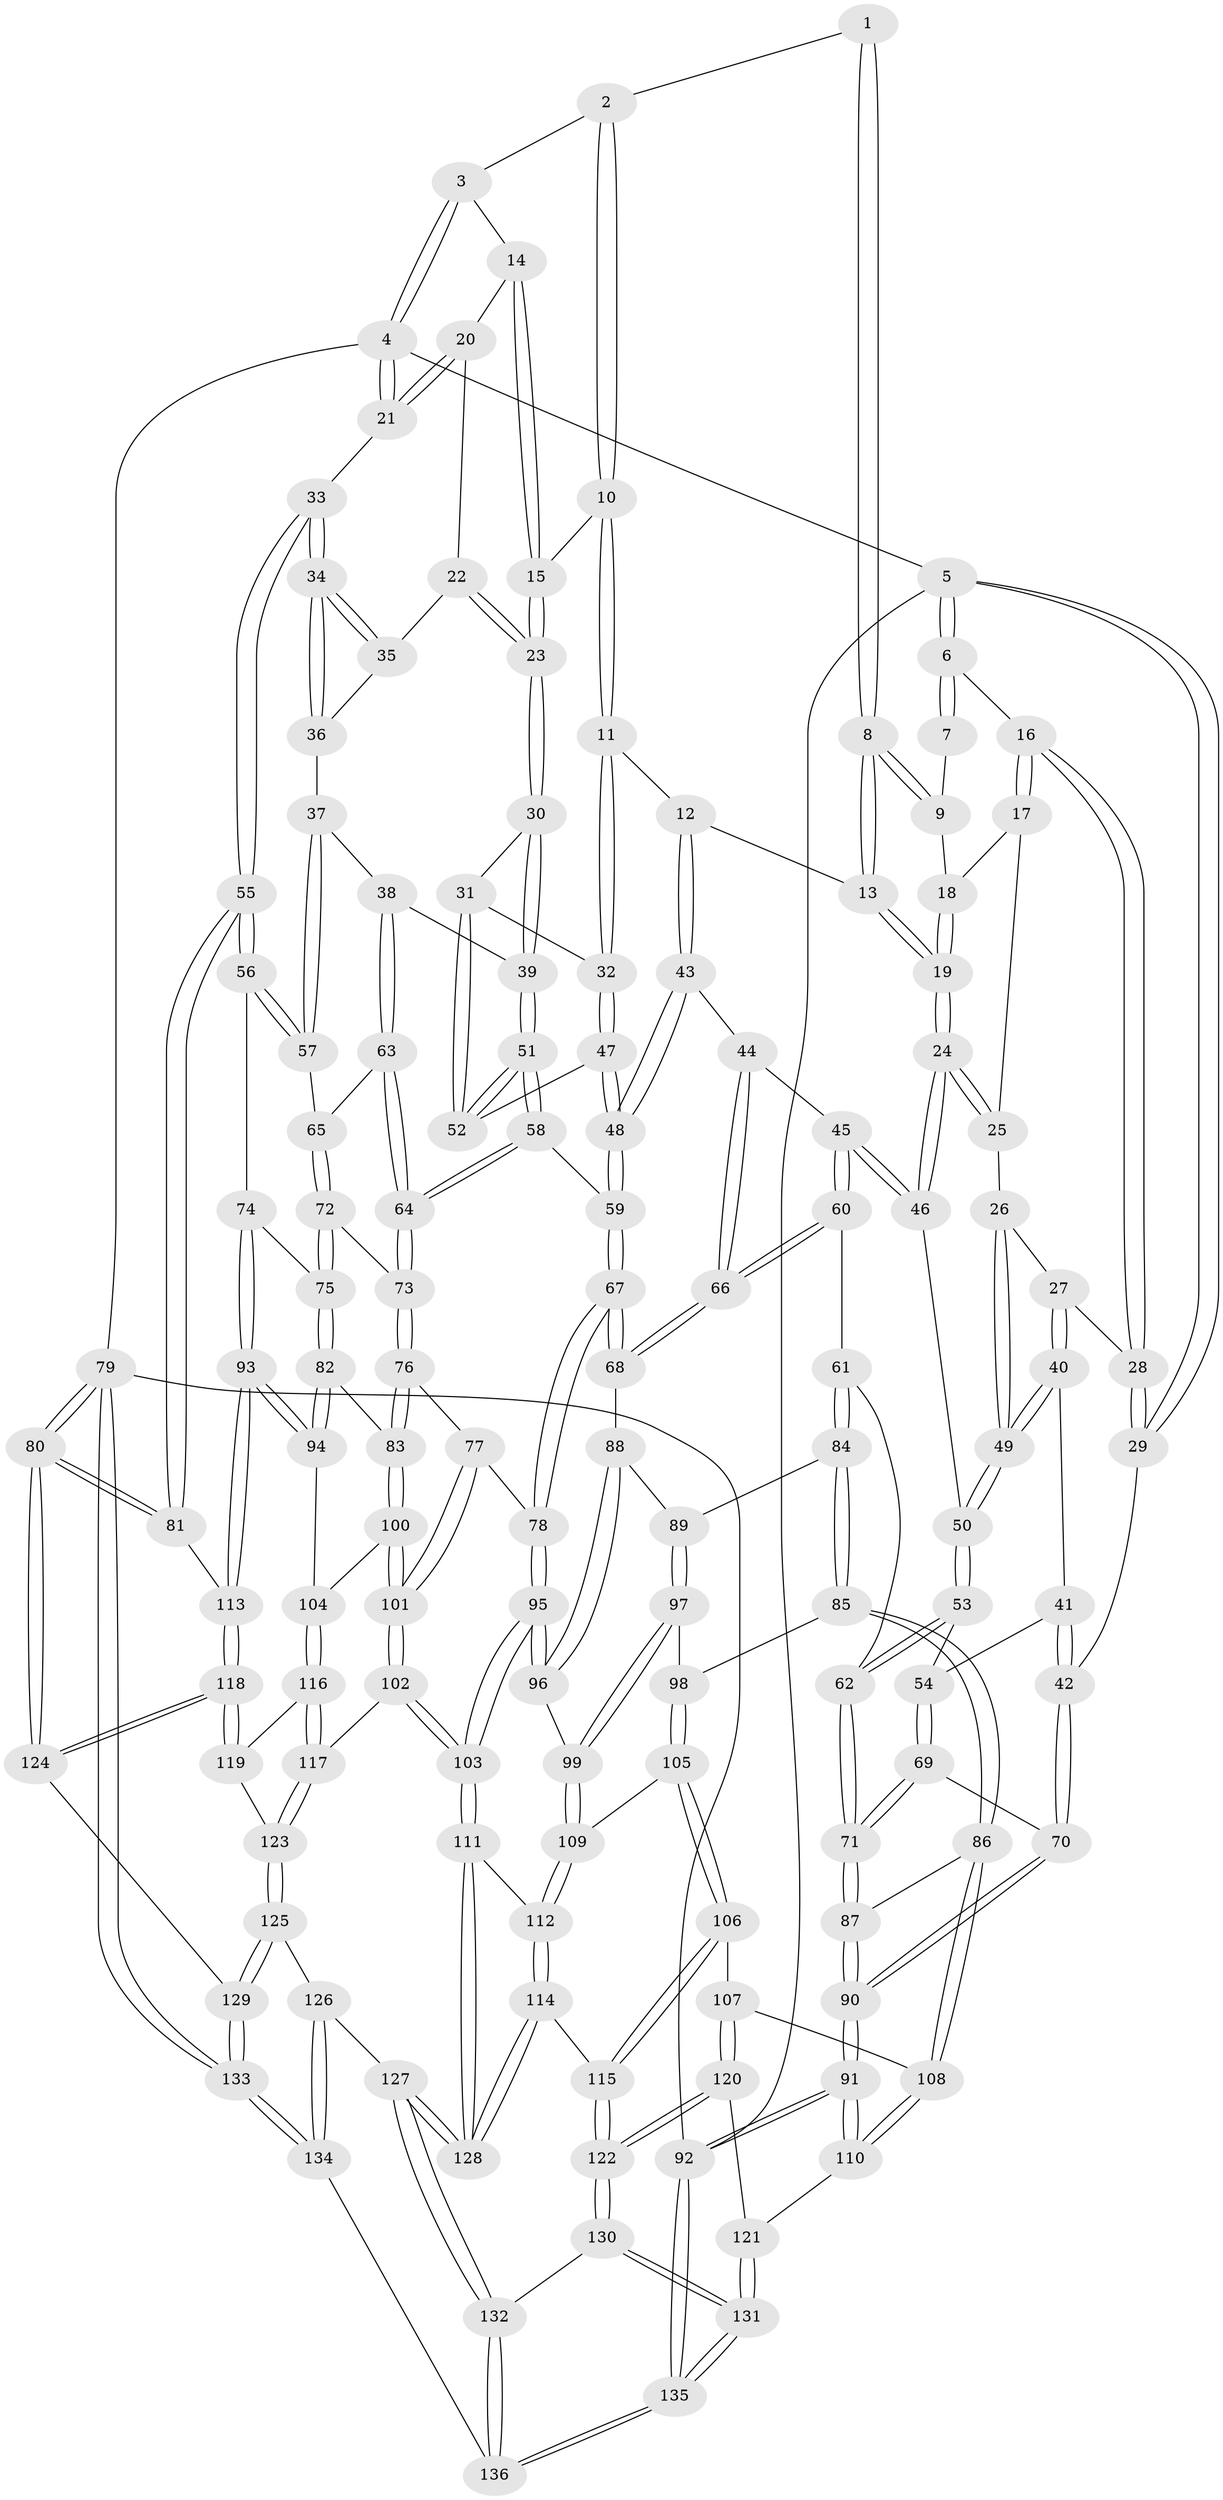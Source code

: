 // coarse degree distribution, {3: 0.10344827586206896, 4: 0.4482758620689655, 6: 0.11494252873563218, 5: 0.3333333333333333}
// Generated by graph-tools (version 1.1) at 2025/24/03/03/25 07:24:36]
// undirected, 136 vertices, 337 edges
graph export_dot {
graph [start="1"]
  node [color=gray90,style=filled];
  1 [pos="+0.3932700075465802+0"];
  2 [pos="+0.5222423753532869+0"];
  3 [pos="+0.7457417360264655+0"];
  4 [pos="+1+0"];
  5 [pos="+0+0"];
  6 [pos="+0+0"];
  7 [pos="+0.29049961524670703+0"];
  8 [pos="+0.39468123536934124+0.09231877808653582"];
  9 [pos="+0.26183788958083315+0.013704168454939105"];
  10 [pos="+0.5191348035008432+0.062234899789285425"];
  11 [pos="+0.4648254033859418+0.12729775589116277"];
  12 [pos="+0.4644655981605698+0.12727067650860097"];
  13 [pos="+0.39759793158327145+0.10388079608582197"];
  14 [pos="+0.7488547086602099+0"];
  15 [pos="+0.7455490332877103+0.024503660973768777"];
  16 [pos="+0.15455505410468362+0.05846491870244389"];
  17 [pos="+0.16884242128136492+0.061381518390092156"];
  18 [pos="+0.24224649364259374+0.038650110780686996"];
  19 [pos="+0.31243843019735784+0.16360852173737023"];
  20 [pos="+0.9870461385098942+0.05596456032279816"];
  21 [pos="+1+0.063799567074145"];
  22 [pos="+0.7860878108340434+0.080231947657343"];
  23 [pos="+0.753985063908776+0.0631454788726689"];
  24 [pos="+0.295416174589108+0.18347418696249634"];
  25 [pos="+0.19088205816126305+0.08589151342628012"];
  26 [pos="+0.18779328074750248+0.20487344929791165"];
  27 [pos="+0.11382323437808511+0.16334113077953125"];
  28 [pos="+0.10076806571732477+0.14798147366088418"];
  29 [pos="+0+0.14160802919994753"];
  30 [pos="+0.7060121000405744+0.14641590963802528"];
  31 [pos="+0.5910391830819027+0.17744510501059882"];
  32 [pos="+0.5386343187940952+0.1863980021921206"];
  33 [pos="+1+0.16964394109374037"];
  34 [pos="+1+0.17246794718905303"];
  35 [pos="+0.8493500613294287+0.14233524221217156"];
  36 [pos="+0.8776766570410737+0.23853421867664676"];
  37 [pos="+0.8768976445676124+0.24703623433212452"];
  38 [pos="+0.7273837130348343+0.264617780581687"];
  39 [pos="+0.7187530098497714+0.25481247262866935"];
  40 [pos="+0.0925991922771364+0.2618814136036911"];
  41 [pos="+0.08913621296226884+0.268132008350861"];
  42 [pos="+0+0.21046407064413397"];
  43 [pos="+0.4071985216717576+0.30420344090678003"];
  44 [pos="+0.40079221857687913+0.306624309063579"];
  45 [pos="+0.3390724451572599+0.28531966207295434"];
  46 [pos="+0.2790312304608479+0.22017072037647045"];
  47 [pos="+0.5375105610369454+0.19713964713327048"];
  48 [pos="+0.5176487365435477+0.3075286105793677"];
  49 [pos="+0.2185450170998334+0.2245132141131437"];
  50 [pos="+0.24033526080333148+0.23504333987245074"];
  51 [pos="+0.6352159871427304+0.31298620403547833"];
  52 [pos="+0.6203975787353668+0.28533880327063693"];
  53 [pos="+0.18572975956735138+0.33252961750726723"];
  54 [pos="+0.12216107099468207+0.3305018263008766"];
  55 [pos="+1+0.4440104090282801"];
  56 [pos="+1+0.4343954519092025"];
  57 [pos="+0.9034243760647996+0.3476971979357342"];
  58 [pos="+0.5785817603926572+0.3771722335951117"];
  59 [pos="+0.5687736304077301+0.38019980245414353"];
  60 [pos="+0.2883961641372539+0.42108602797855116"];
  61 [pos="+0.24816512103246716+0.42791737206050606"];
  62 [pos="+0.21765468172862373+0.4147574369046166"];
  63 [pos="+0.7355244572254733+0.2800958747080516"];
  64 [pos="+0.7246183818588281+0.41769440971122496"];
  65 [pos="+0.8700648122601369+0.355761897305447"];
  66 [pos="+0.4058243971896302+0.4661706066180827"];
  67 [pos="+0.5248216928554534+0.4773442358331859"];
  68 [pos="+0.41267673390752957+0.47409791447546346"];
  69 [pos="+0.06027587364372556+0.3717317960083882"];
  70 [pos="+0+0.2879434460842348"];
  71 [pos="+0.10224212016076394+0.49805076541487125"];
  72 [pos="+0.78182329656173+0.43533005798591495"];
  73 [pos="+0.7293626669108731+0.4233011314511335"];
  74 [pos="+0.8100641399126471+0.491181552753474"];
  75 [pos="+0.8068751128895295+0.489730375894366"];
  76 [pos="+0.6662788993861716+0.5377191900404064"];
  77 [pos="+0.6129895739662412+0.5320332105966773"];
  78 [pos="+0.5452890511690193+0.5107972047712851"];
  79 [pos="+1+1"];
  80 [pos="+1+0.8567173211870117"];
  81 [pos="+1+0.5999333896860634"];
  82 [pos="+0.7686994730013237+0.5428694280795571"];
  83 [pos="+0.6912136386220181+0.5617245519310468"];
  84 [pos="+0.2523194414724447+0.5019000016473196"];
  85 [pos="+0.23552818487086555+0.5568000979334371"];
  86 [pos="+0.08478362920878246+0.5561739290377238"];
  87 [pos="+0.08090620907940993+0.55147134841161"];
  88 [pos="+0.39961176366967854+0.49737748775883395"];
  89 [pos="+0.35296082182986555+0.5351820046011331"];
  90 [pos="+0+0.5367167402469548"];
  91 [pos="+0+0.8536628080952958"];
  92 [pos="+0+1"];
  93 [pos="+0.9241563669694919+0.6424590117678571"];
  94 [pos="+0.8343202452561826+0.6508923163195999"];
  95 [pos="+0.5122792786168917+0.6639317088881773"];
  96 [pos="+0.4188337609028066+0.633459214976845"];
  97 [pos="+0.33591305452248854+0.5592274997291459"];
  98 [pos="+0.2756027991856742+0.6032171323093832"];
  99 [pos="+0.3882608080351008+0.6448319120601562"];
  100 [pos="+0.7035692338692336+0.6237581974823783"];
  101 [pos="+0.630068077185384+0.7238250090944194"];
  102 [pos="+0.6061371791092196+0.7695606830305398"];
  103 [pos="+0.5564077916315918+0.7757931385793982"];
  104 [pos="+0.819242326047585+0.6575296186889795"];
  105 [pos="+0.27457108498794575+0.6511779256327155"];
  106 [pos="+0.21400023204317667+0.6993584707189491"];
  107 [pos="+0.13548874375107806+0.6756352278350265"];
  108 [pos="+0.09797449433413097+0.6013409767050895"];
  109 [pos="+0.3459043359524424+0.6789956958718032"];
  110 [pos="+0+0.8265474101730591"];
  111 [pos="+0.5505231304541878+0.7817241899109029"];
  112 [pos="+0.364512111789279+0.7327780315742173"];
  113 [pos="+1+0.6586360969736745"];
  114 [pos="+0.27758568248683346+0.8528125802642655"];
  115 [pos="+0.25613833062486036+0.8565132270622013"];
  116 [pos="+0.8090896761427261+0.6733344330354483"];
  117 [pos="+0.64285724409356+0.7839253760922429"];
  118 [pos="+0.8942517334665376+0.8308864691123047"];
  119 [pos="+0.798248420882876+0.7585079143986562"];
  120 [pos="+0.03273153366484372+0.8216592596799738"];
  121 [pos="+0.025349507465715706+0.8240811861522392"];
  122 [pos="+0.24042929903661547+0.8718895907995845"];
  123 [pos="+0.6846182335734496+0.8137426879877058"];
  124 [pos="+0.8811415749190498+0.8690642787954767"];
  125 [pos="+0.7463065139418813+0.8895499851757644"];
  126 [pos="+0.7060548864113179+0.9453960987577789"];
  127 [pos="+0.49830843027146954+0.9911674699952429"];
  128 [pos="+0.4870674996633678+0.910087901050707"];
  129 [pos="+0.8632189142770849+0.9146355231520277"];
  130 [pos="+0.23568909126292034+0.9005708480156089"];
  131 [pos="+0.16746840628634796+1"];
  132 [pos="+0.4866088162623739+1"];
  133 [pos="+1+1"];
  134 [pos="+0.7019846492599882+1"];
  135 [pos="+0.147751849034232+1"];
  136 [pos="+0.48356908099790724+1"];
  1 -- 2;
  1 -- 8;
  1 -- 8;
  2 -- 3;
  2 -- 10;
  2 -- 10;
  3 -- 4;
  3 -- 4;
  3 -- 14;
  4 -- 5;
  4 -- 21;
  4 -- 21;
  4 -- 79;
  5 -- 6;
  5 -- 6;
  5 -- 29;
  5 -- 29;
  5 -- 92;
  6 -- 7;
  6 -- 7;
  6 -- 16;
  7 -- 9;
  8 -- 9;
  8 -- 9;
  8 -- 13;
  8 -- 13;
  9 -- 18;
  10 -- 11;
  10 -- 11;
  10 -- 15;
  11 -- 12;
  11 -- 32;
  11 -- 32;
  12 -- 13;
  12 -- 43;
  12 -- 43;
  13 -- 19;
  13 -- 19;
  14 -- 15;
  14 -- 15;
  14 -- 20;
  15 -- 23;
  15 -- 23;
  16 -- 17;
  16 -- 17;
  16 -- 28;
  16 -- 28;
  17 -- 18;
  17 -- 25;
  18 -- 19;
  18 -- 19;
  19 -- 24;
  19 -- 24;
  20 -- 21;
  20 -- 21;
  20 -- 22;
  21 -- 33;
  22 -- 23;
  22 -- 23;
  22 -- 35;
  23 -- 30;
  23 -- 30;
  24 -- 25;
  24 -- 25;
  24 -- 46;
  24 -- 46;
  25 -- 26;
  26 -- 27;
  26 -- 49;
  26 -- 49;
  27 -- 28;
  27 -- 40;
  27 -- 40;
  28 -- 29;
  28 -- 29;
  29 -- 42;
  30 -- 31;
  30 -- 39;
  30 -- 39;
  31 -- 32;
  31 -- 52;
  31 -- 52;
  32 -- 47;
  32 -- 47;
  33 -- 34;
  33 -- 34;
  33 -- 55;
  33 -- 55;
  34 -- 35;
  34 -- 35;
  34 -- 36;
  34 -- 36;
  35 -- 36;
  36 -- 37;
  37 -- 38;
  37 -- 57;
  37 -- 57;
  38 -- 39;
  38 -- 63;
  38 -- 63;
  39 -- 51;
  39 -- 51;
  40 -- 41;
  40 -- 49;
  40 -- 49;
  41 -- 42;
  41 -- 42;
  41 -- 54;
  42 -- 70;
  42 -- 70;
  43 -- 44;
  43 -- 48;
  43 -- 48;
  44 -- 45;
  44 -- 66;
  44 -- 66;
  45 -- 46;
  45 -- 46;
  45 -- 60;
  45 -- 60;
  46 -- 50;
  47 -- 48;
  47 -- 48;
  47 -- 52;
  48 -- 59;
  48 -- 59;
  49 -- 50;
  49 -- 50;
  50 -- 53;
  50 -- 53;
  51 -- 52;
  51 -- 52;
  51 -- 58;
  51 -- 58;
  53 -- 54;
  53 -- 62;
  53 -- 62;
  54 -- 69;
  54 -- 69;
  55 -- 56;
  55 -- 56;
  55 -- 81;
  55 -- 81;
  56 -- 57;
  56 -- 57;
  56 -- 74;
  57 -- 65;
  58 -- 59;
  58 -- 64;
  58 -- 64;
  59 -- 67;
  59 -- 67;
  60 -- 61;
  60 -- 66;
  60 -- 66;
  61 -- 62;
  61 -- 84;
  61 -- 84;
  62 -- 71;
  62 -- 71;
  63 -- 64;
  63 -- 64;
  63 -- 65;
  64 -- 73;
  64 -- 73;
  65 -- 72;
  65 -- 72;
  66 -- 68;
  66 -- 68;
  67 -- 68;
  67 -- 68;
  67 -- 78;
  67 -- 78;
  68 -- 88;
  69 -- 70;
  69 -- 71;
  69 -- 71;
  70 -- 90;
  70 -- 90;
  71 -- 87;
  71 -- 87;
  72 -- 73;
  72 -- 75;
  72 -- 75;
  73 -- 76;
  73 -- 76;
  74 -- 75;
  74 -- 93;
  74 -- 93;
  75 -- 82;
  75 -- 82;
  76 -- 77;
  76 -- 83;
  76 -- 83;
  77 -- 78;
  77 -- 101;
  77 -- 101;
  78 -- 95;
  78 -- 95;
  79 -- 80;
  79 -- 80;
  79 -- 133;
  79 -- 133;
  79 -- 92;
  80 -- 81;
  80 -- 81;
  80 -- 124;
  80 -- 124;
  81 -- 113;
  82 -- 83;
  82 -- 94;
  82 -- 94;
  83 -- 100;
  83 -- 100;
  84 -- 85;
  84 -- 85;
  84 -- 89;
  85 -- 86;
  85 -- 86;
  85 -- 98;
  86 -- 87;
  86 -- 108;
  86 -- 108;
  87 -- 90;
  87 -- 90;
  88 -- 89;
  88 -- 96;
  88 -- 96;
  89 -- 97;
  89 -- 97;
  90 -- 91;
  90 -- 91;
  91 -- 92;
  91 -- 92;
  91 -- 110;
  91 -- 110;
  92 -- 135;
  92 -- 135;
  93 -- 94;
  93 -- 94;
  93 -- 113;
  93 -- 113;
  94 -- 104;
  95 -- 96;
  95 -- 96;
  95 -- 103;
  95 -- 103;
  96 -- 99;
  97 -- 98;
  97 -- 99;
  97 -- 99;
  98 -- 105;
  98 -- 105;
  99 -- 109;
  99 -- 109;
  100 -- 101;
  100 -- 101;
  100 -- 104;
  101 -- 102;
  101 -- 102;
  102 -- 103;
  102 -- 103;
  102 -- 117;
  103 -- 111;
  103 -- 111;
  104 -- 116;
  104 -- 116;
  105 -- 106;
  105 -- 106;
  105 -- 109;
  106 -- 107;
  106 -- 115;
  106 -- 115;
  107 -- 108;
  107 -- 120;
  107 -- 120;
  108 -- 110;
  108 -- 110;
  109 -- 112;
  109 -- 112;
  110 -- 121;
  111 -- 112;
  111 -- 128;
  111 -- 128;
  112 -- 114;
  112 -- 114;
  113 -- 118;
  113 -- 118;
  114 -- 115;
  114 -- 128;
  114 -- 128;
  115 -- 122;
  115 -- 122;
  116 -- 117;
  116 -- 117;
  116 -- 119;
  117 -- 123;
  117 -- 123;
  118 -- 119;
  118 -- 119;
  118 -- 124;
  118 -- 124;
  119 -- 123;
  120 -- 121;
  120 -- 122;
  120 -- 122;
  121 -- 131;
  121 -- 131;
  122 -- 130;
  122 -- 130;
  123 -- 125;
  123 -- 125;
  124 -- 129;
  125 -- 126;
  125 -- 129;
  125 -- 129;
  126 -- 127;
  126 -- 134;
  126 -- 134;
  127 -- 128;
  127 -- 128;
  127 -- 132;
  127 -- 132;
  129 -- 133;
  129 -- 133;
  130 -- 131;
  130 -- 131;
  130 -- 132;
  131 -- 135;
  131 -- 135;
  132 -- 136;
  132 -- 136;
  133 -- 134;
  133 -- 134;
  134 -- 136;
  135 -- 136;
  135 -- 136;
}
